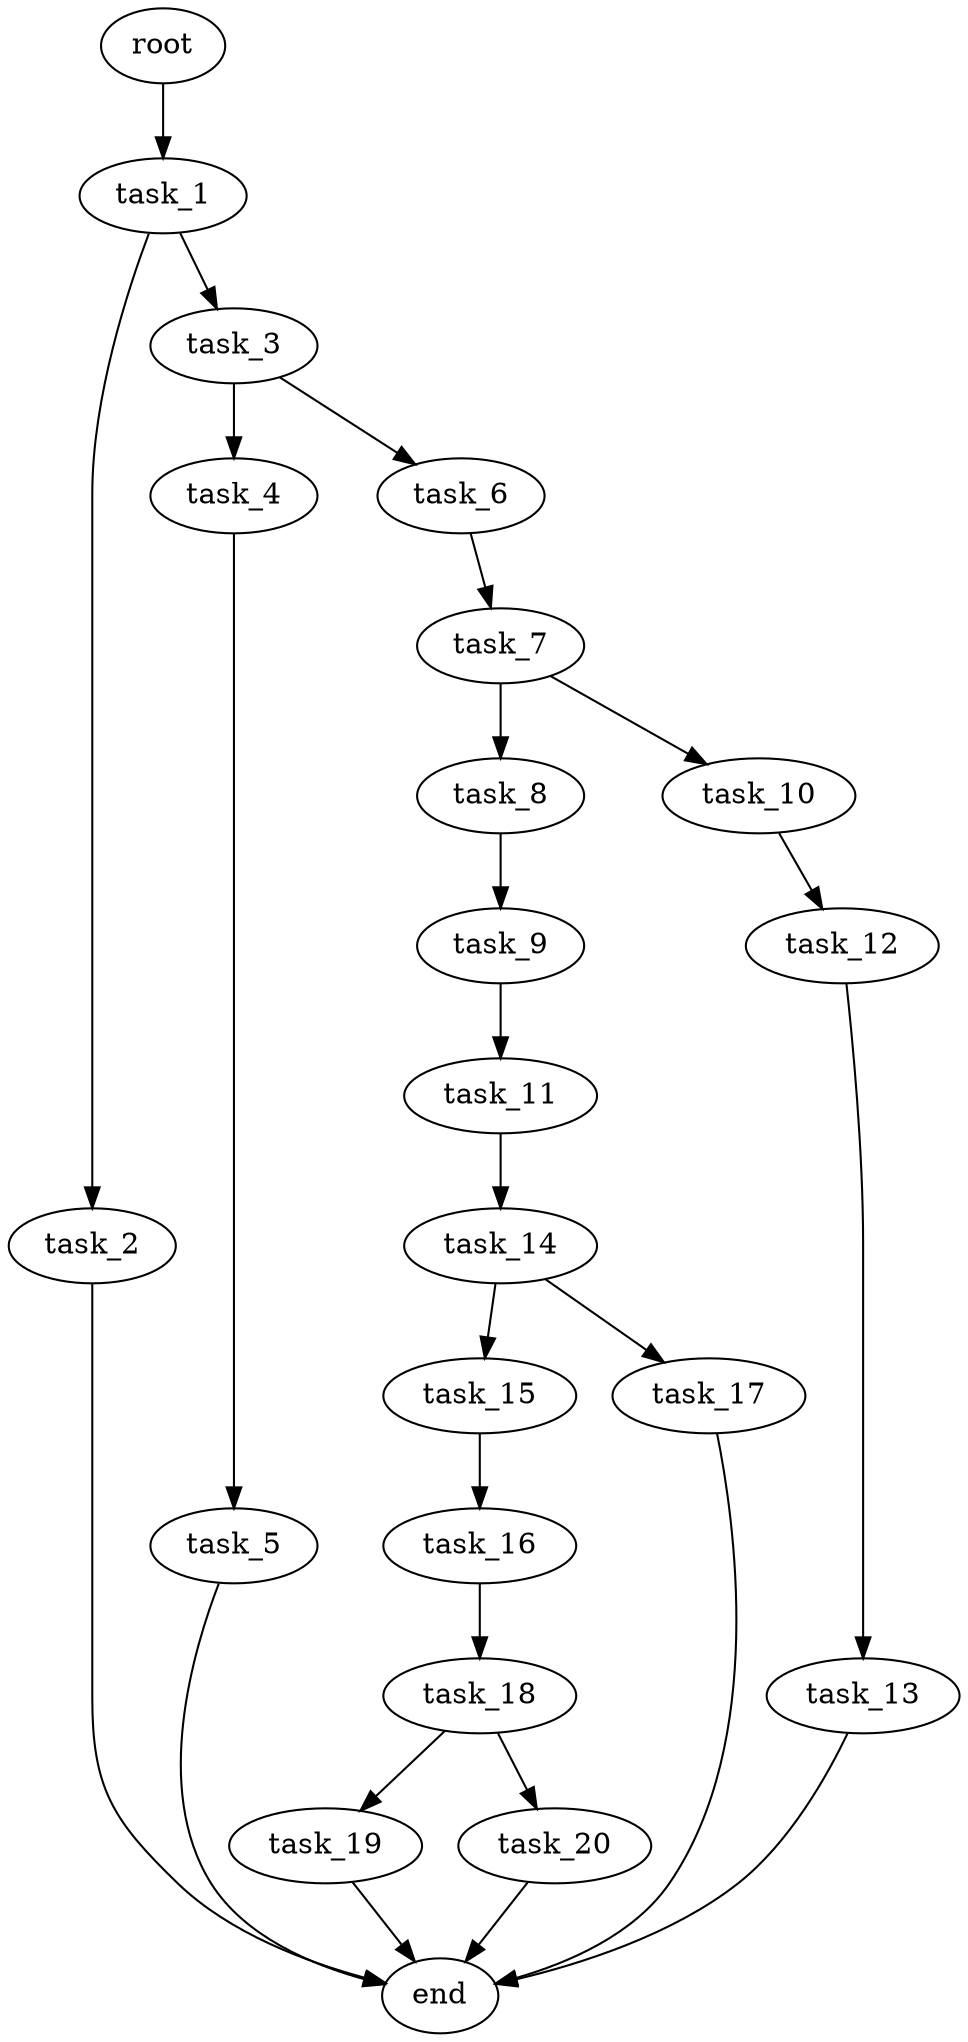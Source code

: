 digraph G {
  root [size="0.000000e+00"];
  task_1 [size="6.596828e+09"];
  task_2 [size="2.645942e+09"];
  task_3 [size="7.242144e+09"];
  task_4 [size="3.427370e+09"];
  task_5 [size="4.535248e+09"];
  task_6 [size="5.906369e+09"];
  task_7 [size="2.298908e+09"];
  task_8 [size="3.855233e+09"];
  task_9 [size="1.086593e+09"];
  task_10 [size="2.024283e+09"];
  task_11 [size="8.596057e+09"];
  task_12 [size="5.044091e+09"];
  task_13 [size="4.198530e+09"];
  task_14 [size="1.496462e+09"];
  task_15 [size="9.638895e+08"];
  task_16 [size="4.759216e+09"];
  task_17 [size="6.147867e+09"];
  task_18 [size="3.913266e+08"];
  task_19 [size="7.838898e+09"];
  task_20 [size="5.033789e+09"];
  end [size="0.000000e+00"];

  root -> task_1 [size="1.000000e-12"];
  task_1 -> task_2 [size="2.645942e+08"];
  task_1 -> task_3 [size="7.242144e+08"];
  task_2 -> end [size="1.000000e-12"];
  task_3 -> task_4 [size="3.427370e+08"];
  task_3 -> task_6 [size="5.906369e+08"];
  task_4 -> task_5 [size="4.535248e+08"];
  task_5 -> end [size="1.000000e-12"];
  task_6 -> task_7 [size="2.298908e+08"];
  task_7 -> task_8 [size="3.855233e+08"];
  task_7 -> task_10 [size="2.024283e+08"];
  task_8 -> task_9 [size="1.086593e+08"];
  task_9 -> task_11 [size="8.596057e+08"];
  task_10 -> task_12 [size="5.044091e+08"];
  task_11 -> task_14 [size="1.496462e+08"];
  task_12 -> task_13 [size="4.198530e+08"];
  task_13 -> end [size="1.000000e-12"];
  task_14 -> task_15 [size="9.638895e+07"];
  task_14 -> task_17 [size="6.147867e+08"];
  task_15 -> task_16 [size="4.759216e+08"];
  task_16 -> task_18 [size="3.913266e+07"];
  task_17 -> end [size="1.000000e-12"];
  task_18 -> task_19 [size="7.838898e+08"];
  task_18 -> task_20 [size="5.033789e+08"];
  task_19 -> end [size="1.000000e-12"];
  task_20 -> end [size="1.000000e-12"];
}
